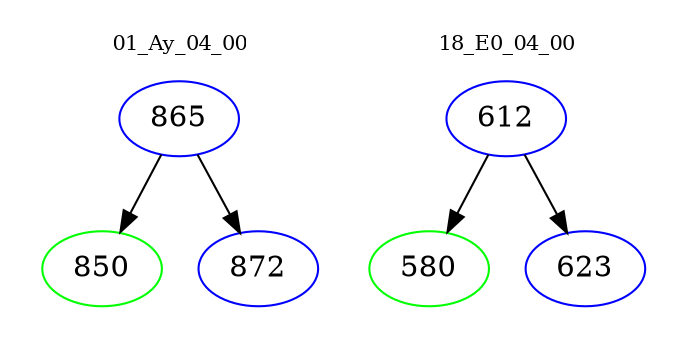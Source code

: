 digraph{
subgraph cluster_0 {
color = white
label = "01_Ay_04_00";
fontsize=10;
T0_865 [label="865", color="blue"]
T0_865 -> T0_850 [color="black"]
T0_850 [label="850", color="green"]
T0_865 -> T0_872 [color="black"]
T0_872 [label="872", color="blue"]
}
subgraph cluster_1 {
color = white
label = "18_E0_04_00";
fontsize=10;
T1_612 [label="612", color="blue"]
T1_612 -> T1_580 [color="black"]
T1_580 [label="580", color="green"]
T1_612 -> T1_623 [color="black"]
T1_623 [label="623", color="blue"]
}
}
